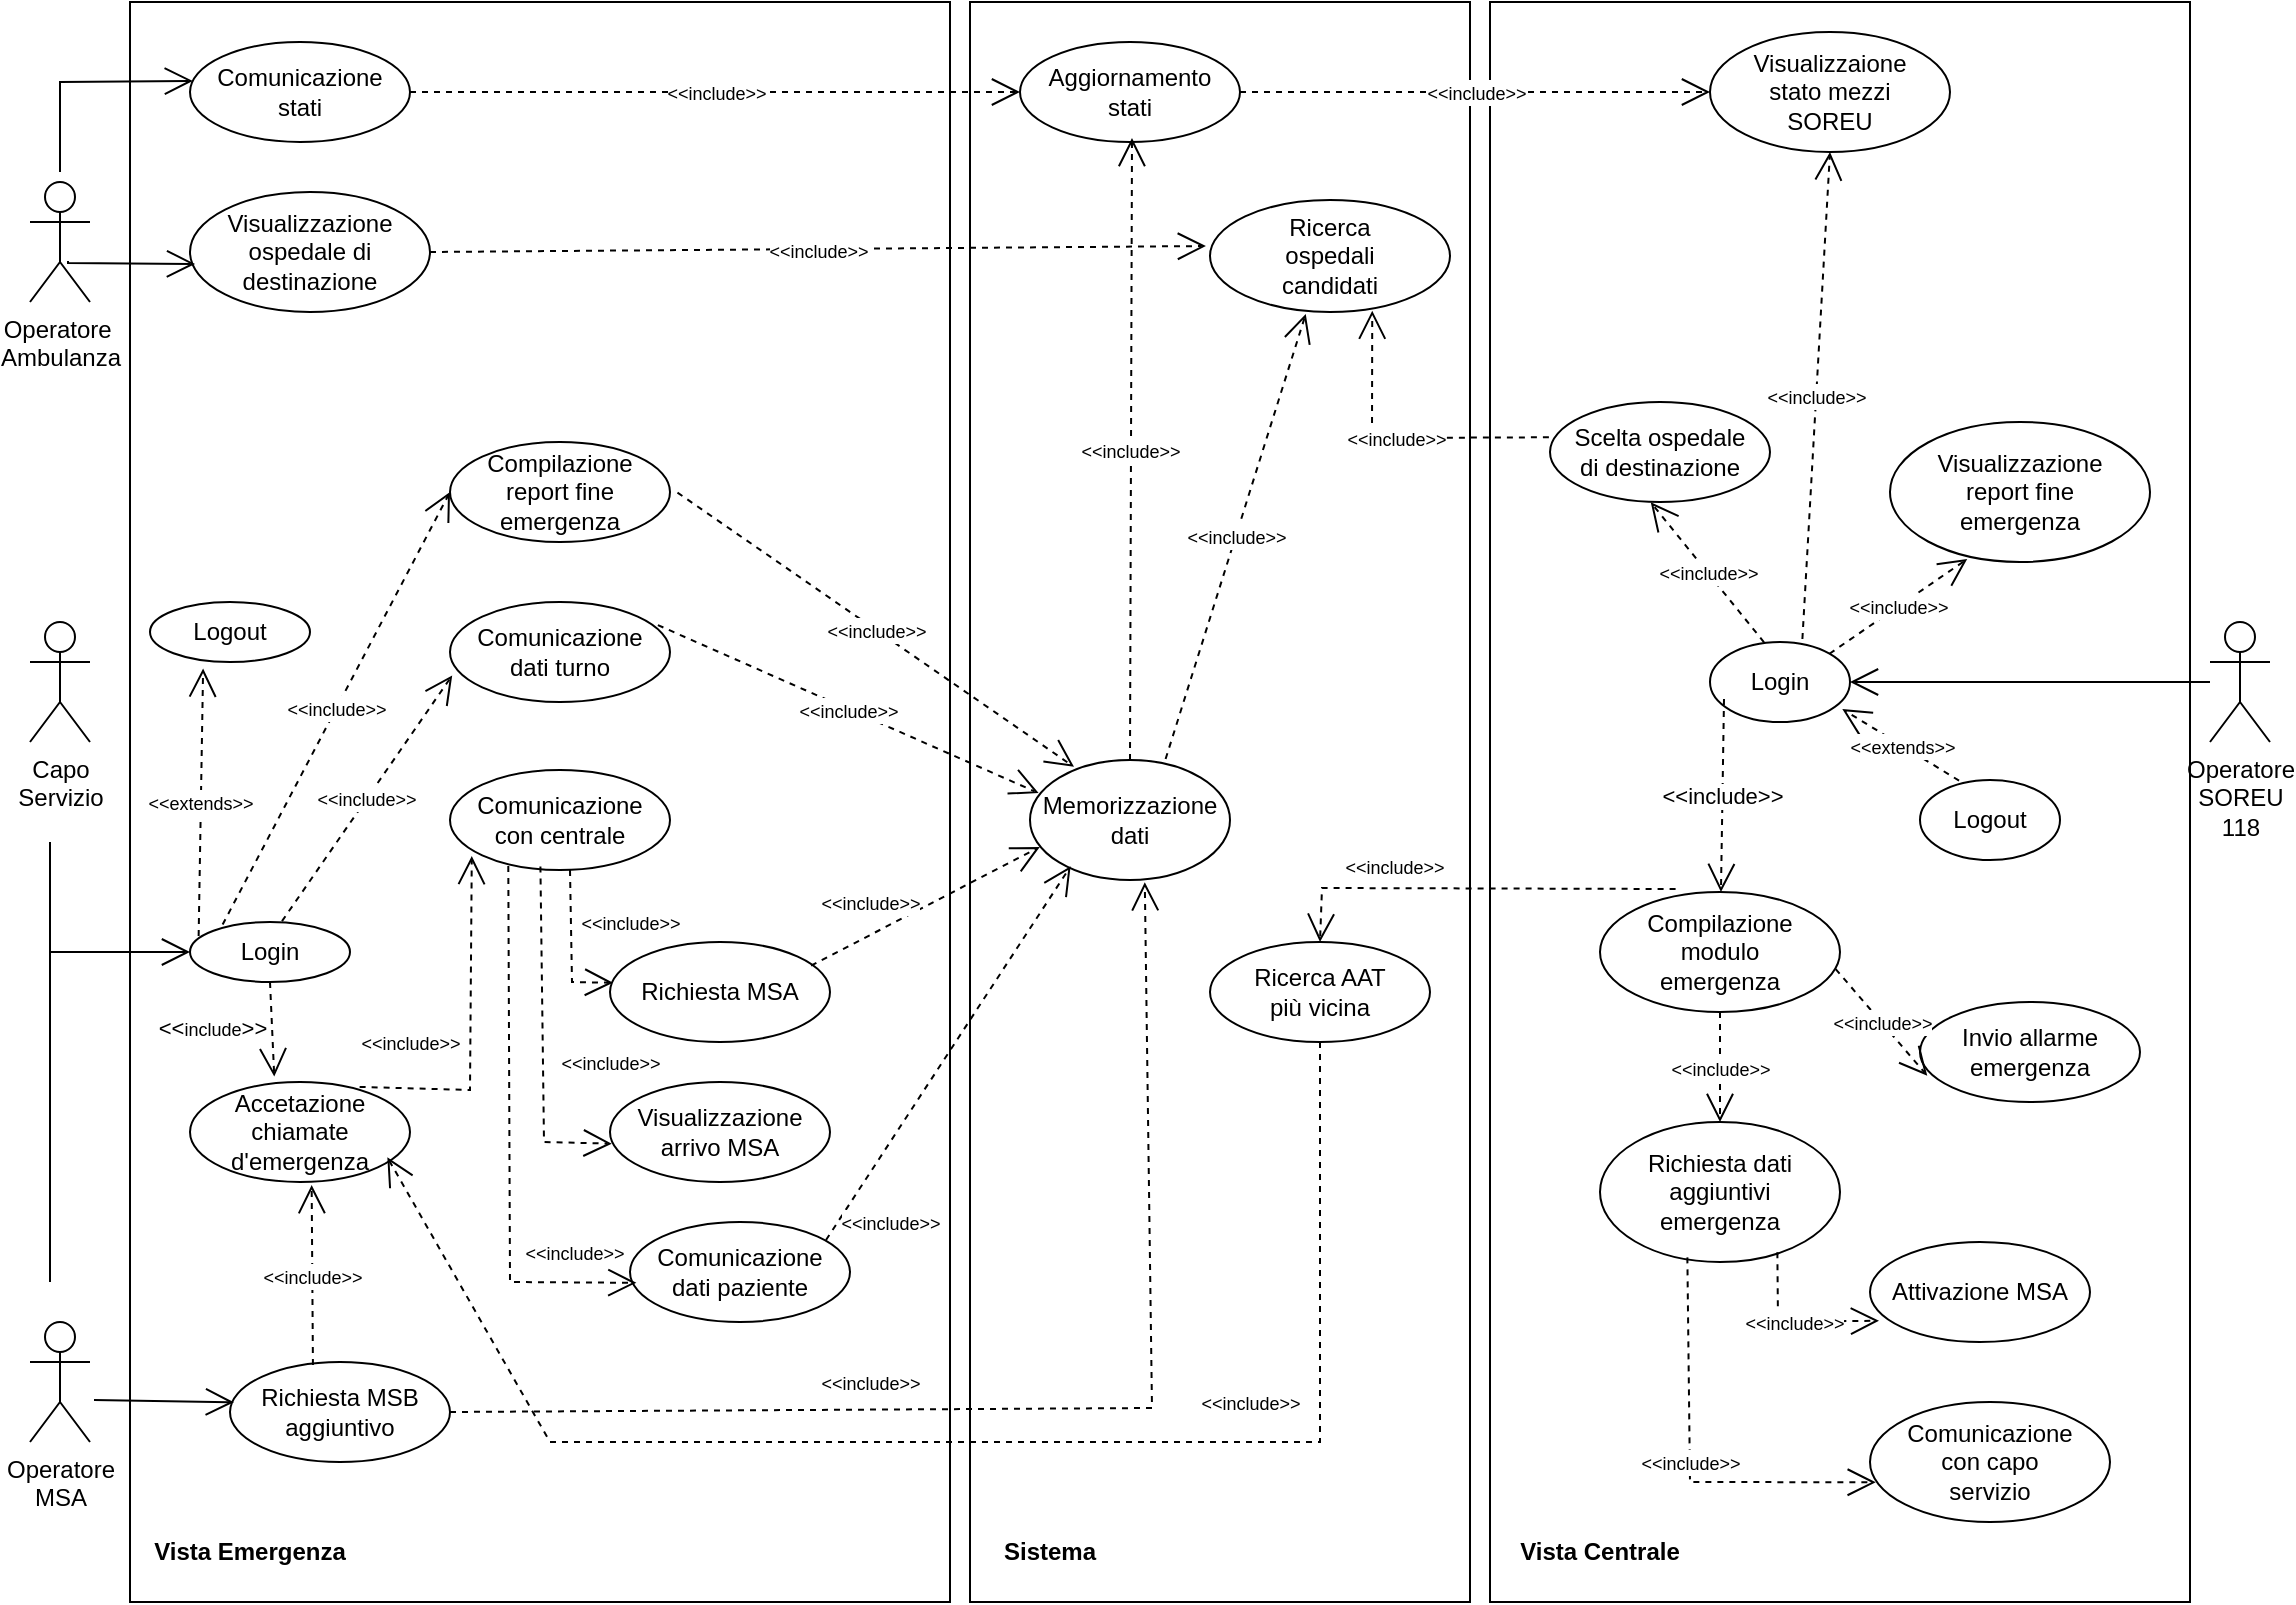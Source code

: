 <mxfile version="24.0.2" type="device">
  <diagram name="Pagina-1" id="Ov62YIfv1MleKtIoFw98">
    <mxGraphModel dx="1221" dy="761" grid="1" gridSize="10" guides="1" tooltips="1" connect="1" arrows="1" fold="1" page="1" pageScale="1" pageWidth="1169" pageHeight="827" math="0" shadow="0">
      <root>
        <mxCell id="0" />
        <mxCell id="1" parent="0" />
        <mxCell id="eK21wRFp7lSqYpsJswhM-6" value="&lt;div&gt;Capo&lt;/div&gt;&lt;div&gt;Servizio&lt;/div&gt;&lt;div&gt;&lt;br&gt;&lt;/div&gt;" style="shape=umlActor;verticalLabelPosition=bottom;verticalAlign=top;html=1;" vertex="1" parent="1">
          <mxGeometry x="20" y="320" width="30" height="60" as="geometry" />
        </mxCell>
        <mxCell id="eK21wRFp7lSqYpsJswhM-7" value="&lt;div&gt;Operatore&amp;nbsp;&lt;/div&gt;&lt;div&gt;Ambulanza&lt;/div&gt;&lt;div&gt;&lt;br&gt;&lt;/div&gt;" style="shape=umlActor;verticalLabelPosition=bottom;verticalAlign=top;html=1;" vertex="1" parent="1">
          <mxGeometry x="20" y="100" width="30" height="60" as="geometry" />
        </mxCell>
        <mxCell id="eK21wRFp7lSqYpsJswhM-8" value="&lt;div&gt;Operatore &lt;br&gt;&lt;/div&gt;&lt;div&gt;SOREU&lt;/div&gt;&lt;div&gt;118&lt;/div&gt;&lt;div&gt;&lt;br&gt;&lt;/div&gt;" style="shape=umlActor;verticalLabelPosition=bottom;verticalAlign=top;html=1;" vertex="1" parent="1">
          <mxGeometry x="1110" y="320" width="30" height="60" as="geometry" />
        </mxCell>
        <mxCell id="eK21wRFp7lSqYpsJswhM-9" value="&lt;div&gt;Operatore &lt;br&gt;&lt;/div&gt;&lt;div&gt;MSA&lt;/div&gt;" style="shape=umlActor;verticalLabelPosition=bottom;verticalAlign=top;html=1;" vertex="1" parent="1">
          <mxGeometry x="20" y="670" width="30" height="60" as="geometry" />
        </mxCell>
        <mxCell id="eK21wRFp7lSqYpsJswhM-14" value="" style="rounded=0;whiteSpace=wrap;html=1;fillColor=none;" vertex="1" parent="1">
          <mxGeometry x="70" y="10" width="410" height="800" as="geometry" />
        </mxCell>
        <mxCell id="eK21wRFp7lSqYpsJswhM-15" value="" style="rounded=0;whiteSpace=wrap;html=1;fillColor=none;" vertex="1" parent="1">
          <mxGeometry x="490" y="10" width="250" height="800" as="geometry" />
        </mxCell>
        <mxCell id="eK21wRFp7lSqYpsJswhM-16" value="" style="rounded=0;whiteSpace=wrap;html=1;fillColor=none;" vertex="1" parent="1">
          <mxGeometry x="750" y="10" width="350" height="800" as="geometry" />
        </mxCell>
        <mxCell id="eK21wRFp7lSqYpsJswhM-17" value="&lt;div&gt;Aggiornamento&lt;/div&gt;&lt;div&gt;stati&lt;br&gt;&lt;/div&gt;" style="ellipse;whiteSpace=wrap;html=1;" vertex="1" parent="1">
          <mxGeometry x="515" y="30" width="110" height="50" as="geometry" />
        </mxCell>
        <mxCell id="eK21wRFp7lSqYpsJswhM-18" value="&lt;div&gt;Memorizzazione&lt;/div&gt;&lt;div&gt;dati&lt;/div&gt;" style="ellipse;whiteSpace=wrap;html=1;" vertex="1" parent="1">
          <mxGeometry x="520" y="389" width="100" height="60" as="geometry" />
        </mxCell>
        <mxCell id="eK21wRFp7lSqYpsJswhM-19" value="&lt;div&gt;Ricerca AAT&lt;/div&gt;&lt;div&gt;più vicina&lt;br&gt;&lt;/div&gt;" style="ellipse;whiteSpace=wrap;html=1;" vertex="1" parent="1">
          <mxGeometry x="610" y="480" width="110" height="50" as="geometry" />
        </mxCell>
        <mxCell id="eK21wRFp7lSqYpsJswhM-20" value="&lt;div&gt;Ricerca&lt;/div&gt;&lt;div&gt;ospedali&lt;/div&gt;&lt;div&gt;candidati&lt;/div&gt;" style="ellipse;whiteSpace=wrap;html=1;" vertex="1" parent="1">
          <mxGeometry x="610" y="109" width="120" height="56" as="geometry" />
        </mxCell>
        <mxCell id="eK21wRFp7lSqYpsJswhM-21" value="&lt;div&gt;Scelta ospedale&lt;/div&gt;&lt;div&gt;di destinazione&lt;br&gt;&lt;/div&gt;" style="ellipse;whiteSpace=wrap;html=1;" vertex="1" parent="1">
          <mxGeometry x="780" y="210" width="110" height="50" as="geometry" />
        </mxCell>
        <mxCell id="eK21wRFp7lSqYpsJswhM-22" value="&lt;div&gt;Richiesta dati&lt;/div&gt;&lt;div&gt;aggiuntivi&lt;/div&gt;&lt;div&gt;emergenza&lt;/div&gt;" style="ellipse;whiteSpace=wrap;html=1;" vertex="1" parent="1">
          <mxGeometry x="805" y="570" width="120" height="70" as="geometry" />
        </mxCell>
        <mxCell id="eK21wRFp7lSqYpsJswhM-23" value="&lt;div&gt;Visualizzaione&lt;/div&gt;&lt;div&gt;stato mezzi&lt;/div&gt;&lt;div&gt;SOREU&lt;br&gt;&lt;/div&gt;" style="ellipse;whiteSpace=wrap;html=1;" vertex="1" parent="1">
          <mxGeometry x="860" y="25" width="120" height="60" as="geometry" />
        </mxCell>
        <mxCell id="eK21wRFp7lSqYpsJswhM-24" value="&lt;div&gt;Comunicazione&lt;/div&gt;&lt;div&gt;con capo&lt;/div&gt;&lt;div&gt;servizio&lt;br&gt;&lt;/div&gt;" style="ellipse;whiteSpace=wrap;html=1;" vertex="1" parent="1">
          <mxGeometry x="940" y="710" width="120" height="60" as="geometry" />
        </mxCell>
        <mxCell id="eK21wRFp7lSqYpsJswhM-25" value="&lt;div&gt;Invio allarme&lt;/div&gt;&lt;div&gt;emergenza&lt;br&gt;&lt;/div&gt;" style="ellipse;whiteSpace=wrap;html=1;" vertex="1" parent="1">
          <mxGeometry x="965" y="510" width="110" height="50" as="geometry" />
        </mxCell>
        <mxCell id="eK21wRFp7lSqYpsJswhM-26" value="&lt;div&gt;Compilazione&lt;/div&gt;&lt;div&gt;modulo &lt;br&gt;&lt;/div&gt;&lt;div&gt;emergenza&lt;br&gt;&lt;/div&gt;" style="ellipse;whiteSpace=wrap;html=1;" vertex="1" parent="1">
          <mxGeometry x="805" y="455" width="120" height="60" as="geometry" />
        </mxCell>
        <mxCell id="eK21wRFp7lSqYpsJswhM-27" value="Logout" style="ellipse;whiteSpace=wrap;html=1;" vertex="1" parent="1">
          <mxGeometry x="965" y="399" width="70" height="40" as="geometry" />
        </mxCell>
        <mxCell id="eK21wRFp7lSqYpsJswhM-28" value="&lt;div&gt;Login&lt;/div&gt;" style="ellipse;whiteSpace=wrap;html=1;" vertex="1" parent="1">
          <mxGeometry x="860" y="330" width="70" height="40" as="geometry" />
        </mxCell>
        <mxCell id="eK21wRFp7lSqYpsJswhM-29" value="&lt;div&gt;Visualizzazione&lt;/div&gt;&lt;div&gt;report fine &lt;br&gt;&lt;/div&gt;&lt;div&gt;emergenza&lt;/div&gt;" style="ellipse;whiteSpace=wrap;html=1;" vertex="1" parent="1">
          <mxGeometry x="950" y="220" width="130" height="70" as="geometry" />
        </mxCell>
        <mxCell id="eK21wRFp7lSqYpsJswhM-30" value="Attivazione MSA" style="ellipse;whiteSpace=wrap;html=1;" vertex="1" parent="1">
          <mxGeometry x="940" y="630" width="110" height="50" as="geometry" />
        </mxCell>
        <mxCell id="eK21wRFp7lSqYpsJswhM-31" value="&lt;div&gt;Comunicazione&lt;/div&gt;&lt;div&gt;stati&lt;/div&gt;" style="ellipse;whiteSpace=wrap;html=1;" vertex="1" parent="1">
          <mxGeometry x="100" y="30" width="110" height="50" as="geometry" />
        </mxCell>
        <mxCell id="eK21wRFp7lSqYpsJswhM-32" value="&lt;div&gt;Visualizzazione&lt;/div&gt;&lt;div&gt;ospedale di&lt;/div&gt;&lt;div&gt;destinazione&lt;br&gt;&lt;/div&gt;" style="ellipse;whiteSpace=wrap;html=1;" vertex="1" parent="1">
          <mxGeometry x="100" y="105" width="120" height="60" as="geometry" />
        </mxCell>
        <mxCell id="eK21wRFp7lSqYpsJswhM-36" value="Richiesta MSA" style="ellipse;whiteSpace=wrap;html=1;" vertex="1" parent="1">
          <mxGeometry x="310" y="480" width="110" height="50" as="geometry" />
        </mxCell>
        <mxCell id="eK21wRFp7lSqYpsJswhM-37" value="&lt;div&gt;Comunicazione&lt;/div&gt;&lt;div&gt;dati paziente&lt;br&gt;&lt;/div&gt;" style="ellipse;whiteSpace=wrap;html=1;" vertex="1" parent="1">
          <mxGeometry x="320" y="620" width="110" height="50" as="geometry" />
        </mxCell>
        <mxCell id="eK21wRFp7lSqYpsJswhM-38" value="&lt;div&gt;Comunicazione&lt;/div&gt;&lt;div&gt;con centrale&lt;br&gt;&lt;/div&gt;" style="ellipse;whiteSpace=wrap;html=1;" vertex="1" parent="1">
          <mxGeometry x="230" y="394" width="110" height="50" as="geometry" />
        </mxCell>
        <mxCell id="eK21wRFp7lSqYpsJswhM-39" value="&lt;div&gt;Accetazione chiamate&lt;/div&gt;&lt;div&gt;d&#39;emergenza&lt;br&gt;&lt;/div&gt;" style="ellipse;whiteSpace=wrap;html=1;" vertex="1" parent="1">
          <mxGeometry x="100" y="550" width="110" height="50" as="geometry" />
        </mxCell>
        <mxCell id="eK21wRFp7lSqYpsJswhM-40" value="&lt;div&gt;Comunicazione&lt;/div&gt;&lt;div&gt;dati turno&lt;br&gt;&lt;/div&gt;" style="ellipse;whiteSpace=wrap;html=1;" vertex="1" parent="1">
          <mxGeometry x="230" y="310" width="110" height="50" as="geometry" />
        </mxCell>
        <mxCell id="eK21wRFp7lSqYpsJswhM-41" value="Logout" style="ellipse;whiteSpace=wrap;html=1;" vertex="1" parent="1">
          <mxGeometry x="80" y="310" width="80" height="30" as="geometry" />
        </mxCell>
        <mxCell id="eK21wRFp7lSqYpsJswhM-42" value="&lt;div&gt;Login&lt;br&gt;&lt;/div&gt;" style="ellipse;whiteSpace=wrap;html=1;" vertex="1" parent="1">
          <mxGeometry x="100" y="470" width="80" height="30" as="geometry" />
        </mxCell>
        <mxCell id="eK21wRFp7lSqYpsJswhM-43" value="&lt;div&gt;Compilazione&lt;/div&gt;&lt;div&gt;report fine &lt;br&gt;&lt;/div&gt;&lt;div&gt;emergenza&lt;br&gt;&lt;/div&gt;" style="ellipse;whiteSpace=wrap;html=1;" vertex="1" parent="1">
          <mxGeometry x="230" y="230" width="110" height="50" as="geometry" />
        </mxCell>
        <mxCell id="eK21wRFp7lSqYpsJswhM-44" value="&lt;div&gt;Visualizzazione &lt;br&gt;&lt;/div&gt;&lt;div&gt;arrivo MSA&lt;br&gt;&lt;/div&gt;" style="ellipse;whiteSpace=wrap;html=1;" vertex="1" parent="1">
          <mxGeometry x="310" y="550" width="110" height="50" as="geometry" />
        </mxCell>
        <mxCell id="eK21wRFp7lSqYpsJswhM-45" value="&lt;div&gt;Richiesta MSB&lt;/div&gt;&lt;div&gt;aggiuntivo&lt;/div&gt;" style="ellipse;whiteSpace=wrap;html=1;" vertex="1" parent="1">
          <mxGeometry x="120" y="690" width="110" height="50" as="geometry" />
        </mxCell>
        <mxCell id="eK21wRFp7lSqYpsJswhM-47" value="" style="endArrow=open;endFill=1;endSize=12;html=1;rounded=0;entryX=0;entryY=0.5;entryDx=0;entryDy=0;" edge="1" parent="1" target="eK21wRFp7lSqYpsJswhM-42">
          <mxGeometry width="160" relative="1" as="geometry">
            <mxPoint x="30" y="430" as="sourcePoint" />
            <mxPoint x="350" y="420" as="targetPoint" />
            <Array as="points">
              <mxPoint x="30" y="485" />
            </Array>
          </mxGeometry>
        </mxCell>
        <mxCell id="eK21wRFp7lSqYpsJswhM-50" value="" style="endArrow=none;html=1;rounded=0;" edge="1" parent="1">
          <mxGeometry width="50" height="50" relative="1" as="geometry">
            <mxPoint x="30" y="650" as="sourcePoint" />
            <mxPoint x="30" y="480" as="targetPoint" />
          </mxGeometry>
        </mxCell>
        <mxCell id="eK21wRFp7lSqYpsJswhM-51" value="" style="endArrow=open;endFill=1;endSize=12;html=1;rounded=0;entryX=0.013;entryY=0.389;entryDx=0;entryDy=0;entryPerimeter=0;" edge="1" parent="1" target="eK21wRFp7lSqYpsJswhM-31">
          <mxGeometry width="160" relative="1" as="geometry">
            <mxPoint x="35" y="95" as="sourcePoint" />
            <mxPoint x="90" y="50" as="targetPoint" />
            <Array as="points">
              <mxPoint x="35" y="50" />
            </Array>
          </mxGeometry>
        </mxCell>
        <mxCell id="eK21wRFp7lSqYpsJswhM-52" value="" style="endArrow=open;endFill=1;endSize=12;html=1;rounded=0;entryX=0.021;entryY=0.6;entryDx=0;entryDy=0;entryPerimeter=0;" edge="1" parent="1" target="eK21wRFp7lSqYpsJswhM-32">
          <mxGeometry width="160" relative="1" as="geometry">
            <mxPoint x="39" y="139.5" as="sourcePoint" />
            <mxPoint x="100" y="140" as="targetPoint" />
            <Array as="points">
              <mxPoint x="39" y="140.5" />
            </Array>
          </mxGeometry>
        </mxCell>
        <mxCell id="eK21wRFp7lSqYpsJswhM-60" value="&lt;font style=&quot;font-size: 9px;&quot;&gt;&amp;lt;&amp;lt;include&amp;gt;&amp;gt;&lt;/font&gt;" style="endArrow=open;endSize=12;dashed=1;html=1;rounded=0;exitX=0.174;exitY=0.861;exitDx=0;exitDy=0;exitPerimeter=0;entryX=0.014;entryY=0.408;entryDx=0;entryDy=0;entryPerimeter=0;" edge="1" parent="1" target="eK21wRFp7lSqYpsJswhM-36">
          <mxGeometry x="-0.31" y="30" width="160" relative="1" as="geometry">
            <mxPoint x="290" y="444.0" as="sourcePoint" />
            <mxPoint x="350.97" y="587.8" as="targetPoint" />
            <Array as="points">
              <mxPoint x="291" y="500" />
            </Array>
            <mxPoint as="offset" />
          </mxGeometry>
        </mxCell>
        <mxCell id="eK21wRFp7lSqYpsJswhM-61" value="&lt;font style=&quot;font-size: 9px;&quot;&gt;&amp;lt;&amp;lt;include&amp;gt;&amp;gt;&lt;/font&gt;" style="endArrow=open;endSize=12;dashed=1;html=1;rounded=0;exitX=0.411;exitY=0.966;exitDx=0;exitDy=0;exitPerimeter=0;entryX=0.008;entryY=0.617;entryDx=0;entryDy=0;entryPerimeter=0;" edge="1" parent="1" source="eK21wRFp7lSqYpsJswhM-38" target="eK21wRFp7lSqYpsJswhM-44">
          <mxGeometry x="0.142" y="34" width="160" relative="1" as="geometry">
            <mxPoint x="274" y="477.0" as="sourcePoint" />
            <mxPoint x="296" y="533" as="targetPoint" />
            <Array as="points">
              <mxPoint x="277" y="580" />
            </Array>
            <mxPoint as="offset" />
          </mxGeometry>
        </mxCell>
        <mxCell id="eK21wRFp7lSqYpsJswhM-62" value="&lt;font style=&quot;font-size: 9px;&quot;&gt;&amp;lt;&amp;lt;include&amp;gt;&amp;gt;&lt;/font&gt;" style="endArrow=open;endSize=12;dashed=1;html=1;rounded=0;exitX=0.265;exitY=0.96;exitDx=0;exitDy=0;exitPerimeter=0;entryX=0.029;entryY=0.608;entryDx=0;entryDy=0;entryPerimeter=0;" edge="1" parent="1" source="eK21wRFp7lSqYpsJswhM-38" target="eK21wRFp7lSqYpsJswhM-37">
          <mxGeometry x="0.769" y="15" width="160" relative="1" as="geometry">
            <mxPoint x="257" y="461" as="sourcePoint" />
            <mxPoint x="293" y="600" as="targetPoint" />
            <Array as="points">
              <mxPoint x="260" y="650" />
            </Array>
            <mxPoint as="offset" />
          </mxGeometry>
        </mxCell>
        <mxCell id="eK21wRFp7lSqYpsJswhM-63" value="&amp;lt;&amp;lt;&lt;font style=&quot;font-size: 9px;&quot;&gt;include&lt;/font&gt;&amp;gt;&amp;gt;" style="endArrow=open;endSize=12;dashed=1;html=1;rounded=0;exitX=0.5;exitY=1;exitDx=0;exitDy=0;entryX=0.383;entryY=-0.054;entryDx=0;entryDy=0;entryPerimeter=0;" edge="1" parent="1" source="eK21wRFp7lSqYpsJswhM-42" target="eK21wRFp7lSqYpsJswhM-39">
          <mxGeometry x="-0.062" y="-30" width="160" relative="1" as="geometry">
            <mxPoint x="75" y="640" as="sourcePoint" />
            <mxPoint x="235" y="640" as="targetPoint" />
            <mxPoint as="offset" />
          </mxGeometry>
        </mxCell>
        <mxCell id="eK21wRFp7lSqYpsJswhM-64" value="&lt;font style=&quot;font-size: 9px;&quot;&gt;&amp;lt;&amp;lt;include&amp;gt;&amp;gt;&lt;/font&gt;" style="endArrow=open;endSize=12;dashed=1;html=1;rounded=0;exitX=0.575;exitY=-0.014;exitDx=0;exitDy=0;exitPerimeter=0;entryX=0.01;entryY=0.734;entryDx=0;entryDy=0;entryPerimeter=0;" edge="1" parent="1" source="eK21wRFp7lSqYpsJswhM-42" target="eK21wRFp7lSqYpsJswhM-40">
          <mxGeometry width="160" relative="1" as="geometry">
            <mxPoint x="200" y="510" as="sourcePoint" />
            <mxPoint x="360" y="510" as="targetPoint" />
          </mxGeometry>
        </mxCell>
        <mxCell id="eK21wRFp7lSqYpsJswhM-65" value="&lt;font style=&quot;font-size: 9px;&quot;&gt;&amp;lt;&amp;lt;include&amp;gt;&amp;gt;&lt;/font&gt;" style="endArrow=open;endSize=12;dashed=1;html=1;rounded=0;exitX=0.771;exitY=0.049;exitDx=0;exitDy=0;exitPerimeter=0;entryX=0.099;entryY=0.86;entryDx=0;entryDy=0;entryPerimeter=0;" edge="1" parent="1" source="eK21wRFp7lSqYpsJswhM-39" target="eK21wRFp7lSqYpsJswhM-38">
          <mxGeometry x="-0.715" y="23" width="160" relative="1" as="geometry">
            <mxPoint x="170" y="644.71" as="sourcePoint" />
            <mxPoint x="330" y="644.71" as="targetPoint" />
            <Array as="points">
              <mxPoint x="240" y="554" />
            </Array>
            <mxPoint as="offset" />
          </mxGeometry>
        </mxCell>
        <mxCell id="eK21wRFp7lSqYpsJswhM-66" value="&lt;font style=&quot;font-size: 9px;&quot;&gt;&amp;lt;&amp;lt;include&amp;gt;&amp;gt;&lt;/font&gt;" style="endArrow=open;endSize=12;dashed=1;html=1;rounded=0;exitX=0.377;exitY=0.031;exitDx=0;exitDy=0;exitPerimeter=0;entryX=0.553;entryY=1.031;entryDx=0;entryDy=0;entryPerimeter=0;" edge="1" parent="1" source="eK21wRFp7lSqYpsJswhM-45" target="eK21wRFp7lSqYpsJswhM-39">
          <mxGeometry width="160" relative="1" as="geometry">
            <mxPoint x="227.81" y="713.0" as="sourcePoint" />
            <mxPoint x="220.0" y="627.0" as="targetPoint" />
          </mxGeometry>
        </mxCell>
        <mxCell id="eK21wRFp7lSqYpsJswhM-67" value="" style="endArrow=open;endFill=1;endSize=12;html=1;rounded=0;entryX=0.018;entryY=0.403;entryDx=0;entryDy=0;entryPerimeter=0;" edge="1" parent="1" target="eK21wRFp7lSqYpsJswhM-45">
          <mxGeometry width="160" relative="1" as="geometry">
            <mxPoint x="52" y="709" as="sourcePoint" />
            <mxPoint x="120" y="755" as="targetPoint" />
            <Array as="points" />
          </mxGeometry>
        </mxCell>
        <mxCell id="eK21wRFp7lSqYpsJswhM-68" value="&lt;font style=&quot;font-size: 9px;&quot;&gt;&amp;lt;&amp;lt;include&amp;gt;&amp;gt;&lt;/font&gt;" style="endArrow=open;endSize=12;dashed=1;html=1;rounded=0;exitX=0.204;exitY=0.043;exitDx=0;exitDy=0;exitPerimeter=0;entryX=0;entryY=0.5;entryDx=0;entryDy=0;" edge="1" parent="1" source="eK21wRFp7lSqYpsJswhM-42" target="eK21wRFp7lSqYpsJswhM-43">
          <mxGeometry width="160" relative="1" as="geometry">
            <mxPoint x="200" y="400" as="sourcePoint" />
            <mxPoint x="360" y="400" as="targetPoint" />
          </mxGeometry>
        </mxCell>
        <mxCell id="eK21wRFp7lSqYpsJswhM-70" value="&lt;font style=&quot;font-size: 9px;&quot;&gt;&amp;lt;&amp;lt;extends&amp;gt;&amp;gt;&lt;/font&gt;" style="endArrow=open;endSize=12;dashed=1;html=1;rounded=0;exitX=0.054;exitY=0.233;exitDx=0;exitDy=0;exitPerimeter=0;entryX=0.332;entryY=1.11;entryDx=0;entryDy=0;entryPerimeter=0;" edge="1" parent="1" source="eK21wRFp7lSqYpsJswhM-42" target="eK21wRFp7lSqYpsJswhM-41">
          <mxGeometry width="160" relative="1" as="geometry">
            <mxPoint x="110" y="210" as="sourcePoint" />
            <mxPoint x="270" y="210" as="targetPoint" />
          </mxGeometry>
        </mxCell>
        <mxCell id="eK21wRFp7lSqYpsJswhM-71" value="&lt;font style=&quot;font-size: 9px;&quot;&gt;&amp;lt;&amp;lt;include&amp;gt;&amp;gt;&lt;/font&gt;" style="endArrow=open;endSize=12;dashed=1;html=1;rounded=0;exitX=1;exitY=0.5;exitDx=0;exitDy=0;entryX=0;entryY=0.5;entryDx=0;entryDy=0;" edge="1" parent="1" source="eK21wRFp7lSqYpsJswhM-31" target="eK21wRFp7lSqYpsJswhM-17">
          <mxGeometry width="160" relative="1" as="geometry">
            <mxPoint x="240" y="54.71" as="sourcePoint" />
            <mxPoint x="400" y="54.71" as="targetPoint" />
          </mxGeometry>
        </mxCell>
        <mxCell id="eK21wRFp7lSqYpsJswhM-72" value="&lt;font style=&quot;font-size: 9px;&quot;&gt;&amp;lt;&amp;lt;include&amp;gt;&amp;gt;&lt;/font&gt;" style="endArrow=open;endSize=12;dashed=1;html=1;rounded=0;exitX=1;exitY=0.5;exitDx=0;exitDy=0;entryX=-0.017;entryY=0.411;entryDx=0;entryDy=0;entryPerimeter=0;" edge="1" parent="1" source="eK21wRFp7lSqYpsJswhM-32" target="eK21wRFp7lSqYpsJswhM-20">
          <mxGeometry width="160" relative="1" as="geometry">
            <mxPoint x="230" y="134.71" as="sourcePoint" />
            <mxPoint x="535" y="134.71" as="targetPoint" />
          </mxGeometry>
        </mxCell>
        <mxCell id="eK21wRFp7lSqYpsJswhM-73" value="&lt;font style=&quot;font-size: 9px;&quot;&gt;&amp;lt;&amp;lt;include&amp;gt;&amp;gt;&lt;/font&gt;" style="endArrow=open;endSize=12;dashed=1;html=1;rounded=0;exitX=1.034;exitY=0.506;exitDx=0;exitDy=0;entryX=0.22;entryY=0.057;entryDx=0;entryDy=0;entryPerimeter=0;exitPerimeter=0;" edge="1" parent="1" source="eK21wRFp7lSqYpsJswhM-43" target="eK21wRFp7lSqYpsJswhM-18">
          <mxGeometry width="160" relative="1" as="geometry">
            <mxPoint x="342" y="250" as="sourcePoint" />
            <mxPoint x="640" y="252" as="targetPoint" />
          </mxGeometry>
        </mxCell>
        <mxCell id="eK21wRFp7lSqYpsJswhM-74" value="&lt;font style=&quot;font-size: 9px;&quot;&gt;&amp;lt;&amp;lt;include&amp;gt;&amp;gt;&lt;/font&gt;" style="endArrow=open;endSize=12;dashed=1;html=1;rounded=0;exitX=0.945;exitY=0.231;exitDx=0;exitDy=0;entryX=0.043;entryY=0.276;entryDx=0;entryDy=0;entryPerimeter=0;exitPerimeter=0;" edge="1" parent="1" source="eK21wRFp7lSqYpsJswhM-40" target="eK21wRFp7lSqYpsJswhM-18">
          <mxGeometry width="160" relative="1" as="geometry">
            <mxPoint x="360" y="340" as="sourcePoint" />
            <mxPoint x="558" y="477" as="targetPoint" />
          </mxGeometry>
        </mxCell>
        <mxCell id="eK21wRFp7lSqYpsJswhM-75" value="&lt;font style=&quot;font-size: 9px;&quot;&gt;&amp;lt;&amp;lt;include&amp;gt;&amp;gt;&lt;/font&gt;" style="endArrow=open;endSize=12;dashed=1;html=1;rounded=0;exitX=0.914;exitY=0.237;exitDx=0;exitDy=0;entryX=0.049;entryY=0.724;entryDx=0;entryDy=0;entryPerimeter=0;exitPerimeter=0;" edge="1" parent="1" source="eK21wRFp7lSqYpsJswhM-36" target="eK21wRFp7lSqYpsJswhM-18">
          <mxGeometry x="-0.366" y="15" width="160" relative="1" as="geometry">
            <mxPoint x="450" y="516" as="sourcePoint" />
            <mxPoint x="640" y="600" as="targetPoint" />
            <mxPoint as="offset" />
          </mxGeometry>
        </mxCell>
        <mxCell id="eK21wRFp7lSqYpsJswhM-76" value="&lt;font style=&quot;font-size: 9px;&quot;&gt;&amp;lt;&amp;lt;include&amp;gt;&amp;gt;&lt;/font&gt;" style="endArrow=open;endSize=12;dashed=1;html=1;rounded=0;exitX=0.891;exitY=0.18;exitDx=0;exitDy=0;entryX=0.203;entryY=0.886;entryDx=0;entryDy=0;entryPerimeter=0;exitPerimeter=0;" edge="1" parent="1" source="eK21wRFp7lSqYpsJswhM-37" target="eK21wRFp7lSqYpsJswhM-18">
          <mxGeometry x="-0.776" y="-22" width="160" relative="1" as="geometry">
            <mxPoint x="450" y="540" as="sourcePoint" />
            <mxPoint x="564" y="480" as="targetPoint" />
            <mxPoint as="offset" />
          </mxGeometry>
        </mxCell>
        <mxCell id="eK21wRFp7lSqYpsJswhM-78" value="&lt;font style=&quot;font-size: 9px;&quot;&gt;&amp;lt;&amp;lt;include&amp;gt;&amp;gt;&lt;/font&gt;" style="endArrow=open;endSize=12;dashed=1;html=1;rounded=0;exitX=1;exitY=0.5;exitDx=0;exitDy=0;entryX=0.574;entryY=1.019;entryDx=0;entryDy=0;entryPerimeter=0;" edge="1" parent="1" source="eK21wRFp7lSqYpsJswhM-45" target="eK21wRFp7lSqYpsJswhM-18">
          <mxGeometry x="-0.316" y="14" width="160" relative="1" as="geometry">
            <mxPoint x="285" y="714.71" as="sourcePoint" />
            <mxPoint x="445" y="714.71" as="targetPoint" />
            <Array as="points">
              <mxPoint x="581" y="713" />
            </Array>
            <mxPoint as="offset" />
          </mxGeometry>
        </mxCell>
        <mxCell id="eK21wRFp7lSqYpsJswhM-79" value="&lt;font style=&quot;font-size: 9px;&quot;&gt;&amp;lt;&amp;lt;include&amp;gt;&amp;gt;&lt;/font&gt;" style="endArrow=open;endSize=12;dashed=1;html=1;rounded=0;exitX=0.5;exitY=0;exitDx=0;exitDy=0;" edge="1" parent="1" source="eK21wRFp7lSqYpsJswhM-18">
          <mxGeometry width="160" relative="1" as="geometry">
            <mxPoint x="230" y="145" as="sourcePoint" />
            <mxPoint x="571" y="78" as="targetPoint" />
          </mxGeometry>
        </mxCell>
        <mxCell id="eK21wRFp7lSqYpsJswhM-80" value="&lt;font style=&quot;font-size: 9px;&quot;&gt;&amp;lt;&amp;lt;include&amp;gt;&amp;gt;&lt;/font&gt;" style="endArrow=open;endSize=12;dashed=1;html=1;rounded=0;exitX=0.678;exitY=-0.008;exitDx=0;exitDy=0;entryX=0.399;entryY=1.018;entryDx=0;entryDy=0;entryPerimeter=0;exitPerimeter=0;" edge="1" parent="1" source="eK21wRFp7lSqYpsJswhM-18" target="eK21wRFp7lSqYpsJswhM-20">
          <mxGeometry width="160" relative="1" as="geometry">
            <mxPoint x="580" y="399" as="sourcePoint" />
            <mxPoint x="581" y="88" as="targetPoint" />
          </mxGeometry>
        </mxCell>
        <mxCell id="eK21wRFp7lSqYpsJswhM-81" value="&lt;font style=&quot;font-size: 9px;&quot;&gt;&amp;lt;&amp;lt;include&amp;gt;&amp;gt;&lt;/font&gt;" style="endArrow=open;endSize=12;dashed=1;html=1;rounded=0;exitX=1;exitY=0.5;exitDx=0;exitDy=0;entryX=0;entryY=0.5;entryDx=0;entryDy=0;" edge="1" parent="1" source="eK21wRFp7lSqYpsJswhM-17" target="eK21wRFp7lSqYpsJswhM-23">
          <mxGeometry width="160" relative="1" as="geometry">
            <mxPoint x="640" y="54.58" as="sourcePoint" />
            <mxPoint x="800" y="54.58" as="targetPoint" />
          </mxGeometry>
        </mxCell>
        <mxCell id="eK21wRFp7lSqYpsJswhM-83" value="&lt;font style=&quot;font-size: 9px;&quot;&gt;&amp;lt;&amp;lt;extends&amp;gt;&amp;gt;&lt;/font&gt;" style="endArrow=open;endSize=12;dashed=1;html=1;rounded=0;exitX=0.279;exitY=0.008;exitDx=0;exitDy=0;exitPerimeter=0;entryX=0.945;entryY=0.838;entryDx=0;entryDy=0;entryPerimeter=0;" edge="1" parent="1" source="eK21wRFp7lSqYpsJswhM-27" target="eK21wRFp7lSqYpsJswhM-28">
          <mxGeometry width="160" relative="1" as="geometry">
            <mxPoint x="820" y="439" as="sourcePoint" />
            <mxPoint x="823" y="305" as="targetPoint" />
          </mxGeometry>
        </mxCell>
        <mxCell id="eK21wRFp7lSqYpsJswhM-84" value="&lt;font style=&quot;font-size: 9px;&quot;&gt;&amp;lt;&amp;lt;include&amp;gt;&amp;gt;&lt;/font&gt;" style="endArrow=open;endSize=12;dashed=1;html=1;rounded=0;exitX=0.739;exitY=0.931;exitDx=0;exitDy=0;exitPerimeter=0;entryX=0.041;entryY=0.787;entryDx=0;entryDy=0;entryPerimeter=0;" edge="1" parent="1" source="eK21wRFp7lSqYpsJswhM-22" target="eK21wRFp7lSqYpsJswhM-30">
          <mxGeometry width="160" relative="1" as="geometry">
            <mxPoint x="890" y="580" as="sourcePoint" />
            <mxPoint x="1050" y="580" as="targetPoint" />
            <Array as="points">
              <mxPoint x="894" y="670" />
            </Array>
          </mxGeometry>
        </mxCell>
        <mxCell id="eK21wRFp7lSqYpsJswhM-85" value="&lt;font style=&quot;font-size: 9px;&quot;&gt;&amp;lt;&amp;lt;include&amp;gt;&amp;gt;&lt;/font&gt;" style="endArrow=open;endSize=12;dashed=1;html=1;rounded=0;exitX=0.364;exitY=0.967;exitDx=0;exitDy=0;exitPerimeter=0;entryX=0.024;entryY=0.669;entryDx=0;entryDy=0;entryPerimeter=0;" edge="1" parent="1" source="eK21wRFp7lSqYpsJswhM-22" target="eK21wRFp7lSqYpsJswhM-24">
          <mxGeometry width="160" relative="1" as="geometry">
            <mxPoint x="850" y="680" as="sourcePoint" />
            <mxPoint x="901" y="714" as="targetPoint" />
            <Array as="points">
              <mxPoint x="850" y="750" />
            </Array>
          </mxGeometry>
        </mxCell>
        <mxCell id="eK21wRFp7lSqYpsJswhM-86" value="&lt;font style=&quot;font-size: 9px;&quot;&gt;&amp;lt;&amp;lt;include&amp;gt;&amp;gt;&lt;/font&gt;" style="endArrow=open;endSize=12;dashed=1;html=1;rounded=0;exitX=0.5;exitY=1;exitDx=0;exitDy=0;entryX=0.5;entryY=0;entryDx=0;entryDy=0;" edge="1" parent="1" source="eK21wRFp7lSqYpsJswhM-26" target="eK21wRFp7lSqYpsJswhM-22">
          <mxGeometry width="160" relative="1" as="geometry">
            <mxPoint x="890" y="530" as="sourcePoint" />
            <mxPoint x="1050" y="530" as="targetPoint" />
          </mxGeometry>
        </mxCell>
        <mxCell id="eK21wRFp7lSqYpsJswhM-87" value="&lt;font style=&quot;font-size: 9px;&quot;&gt;&amp;lt;&amp;lt;include&amp;gt;&amp;gt;&lt;/font&gt;" style="endArrow=open;endSize=12;dashed=1;html=1;rounded=0;exitX=0.982;exitY=0.642;exitDx=0;exitDy=0;exitPerimeter=0;entryX=0.033;entryY=0.737;entryDx=0;entryDy=0;entryPerimeter=0;" edge="1" parent="1" source="eK21wRFp7lSqYpsJswhM-26" target="eK21wRFp7lSqYpsJswhM-25">
          <mxGeometry width="160" relative="1" as="geometry">
            <mxPoint x="890" y="530" as="sourcePoint" />
            <mxPoint x="1050" y="530" as="targetPoint" />
          </mxGeometry>
        </mxCell>
        <mxCell id="eK21wRFp7lSqYpsJswhM-88" value="&amp;lt;&amp;lt;include&amp;gt;&amp;gt;" style="endArrow=open;endSize=12;dashed=1;html=1;rounded=0;exitX=0.1;exitY=0.713;exitDx=0;exitDy=0;exitPerimeter=0;" edge="1" parent="1" source="eK21wRFp7lSqYpsJswhM-28" target="eK21wRFp7lSqYpsJswhM-26">
          <mxGeometry width="160" relative="1" as="geometry">
            <mxPoint x="890" y="480" as="sourcePoint" />
            <mxPoint x="1050" y="480" as="targetPoint" />
          </mxGeometry>
        </mxCell>
        <mxCell id="eK21wRFp7lSqYpsJswhM-89" value="&lt;font style=&quot;font-size: 9px;&quot;&gt;&amp;lt;&amp;lt;include&amp;gt;&amp;gt;&lt;/font&gt;" style="endArrow=open;endSize=12;dashed=1;html=1;rounded=0;exitX=0.386;exitY=0.004;exitDx=0;exitDy=0;exitPerimeter=0;entryX=0.458;entryY=1.003;entryDx=0;entryDy=0;entryPerimeter=0;" edge="1" parent="1" source="eK21wRFp7lSqYpsJswhM-28" target="eK21wRFp7lSqYpsJswhM-21">
          <mxGeometry width="160" relative="1" as="geometry">
            <mxPoint x="890" y="480" as="sourcePoint" />
            <mxPoint x="1050" y="480" as="targetPoint" />
          </mxGeometry>
        </mxCell>
        <mxCell id="eK21wRFp7lSqYpsJswhM-90" value="&lt;font style=&quot;font-size: 9px;&quot;&gt;&amp;lt;&amp;lt;include&amp;gt;&amp;gt;&lt;/font&gt;" style="endArrow=open;endSize=12;dashed=1;html=1;rounded=0;exitX=1;exitY=0;exitDx=0;exitDy=0;entryX=0.297;entryY=0.979;entryDx=0;entryDy=0;entryPerimeter=0;" edge="1" parent="1" source="eK21wRFp7lSqYpsJswhM-28" target="eK21wRFp7lSqYpsJswhM-29">
          <mxGeometry width="160" relative="1" as="geometry">
            <mxPoint x="897" y="340" as="sourcePoint" />
            <mxPoint x="840" y="270" as="targetPoint" />
          </mxGeometry>
        </mxCell>
        <mxCell id="eK21wRFp7lSqYpsJswhM-91" value="&lt;font style=&quot;font-size: 9px;&quot;&gt;&amp;lt;&amp;lt;include&amp;gt;&amp;gt;&lt;/font&gt;" style="endArrow=open;endSize=12;dashed=1;html=1;rounded=0;exitX=0.66;exitY=-0.037;exitDx=0;exitDy=0;exitPerimeter=0;entryX=0.5;entryY=1;entryDx=0;entryDy=0;" edge="1" parent="1" source="eK21wRFp7lSqYpsJswhM-28" target="eK21wRFp7lSqYpsJswhM-23">
          <mxGeometry width="160" relative="1" as="geometry">
            <mxPoint x="897" y="340" as="sourcePoint" />
            <mxPoint x="840" y="270" as="targetPoint" />
          </mxGeometry>
        </mxCell>
        <mxCell id="eK21wRFp7lSqYpsJswhM-92" value="&lt;font style=&quot;font-size: 9px;&quot;&gt;&amp;lt;&amp;lt;include&amp;gt;&amp;gt;&lt;/font&gt;" style="endArrow=open;endSize=12;dashed=1;html=1;rounded=0;exitX=-0.005;exitY=0.353;exitDx=0;exitDy=0;exitPerimeter=0;entryX=0.676;entryY=0.988;entryDx=0;entryDy=0;entryPerimeter=0;" edge="1" parent="1" source="eK21wRFp7lSqYpsJswhM-21" target="eK21wRFp7lSqYpsJswhM-20">
          <mxGeometry width="160" relative="1" as="geometry">
            <mxPoint x="890" y="380" as="sourcePoint" />
            <mxPoint x="1050" y="380" as="targetPoint" />
            <Array as="points">
              <mxPoint x="691" y="228" />
            </Array>
          </mxGeometry>
        </mxCell>
        <mxCell id="eK21wRFp7lSqYpsJswhM-93" value="&lt;font style=&quot;font-size: 9px;&quot;&gt;&amp;lt;&amp;lt;include&amp;gt;&amp;gt;&lt;/font&gt;" style="endArrow=open;endSize=12;dashed=1;html=1;rounded=0;entryX=0.5;entryY=0;entryDx=0;entryDy=0;exitX=0.315;exitY=-0.025;exitDx=0;exitDy=0;exitPerimeter=0;" edge="1" parent="1" source="eK21wRFp7lSqYpsJswhM-26" target="eK21wRFp7lSqYpsJswhM-19">
          <mxGeometry x="0.377" y="-11" width="160" relative="1" as="geometry">
            <mxPoint x="890" y="550" as="sourcePoint" />
            <mxPoint x="720" y="475" as="targetPoint" />
            <Array as="points">
              <mxPoint x="666" y="453" />
            </Array>
            <mxPoint as="offset" />
          </mxGeometry>
        </mxCell>
        <mxCell id="eK21wRFp7lSqYpsJswhM-94" value="&lt;font style=&quot;font-size: 9px;&quot;&gt;&amp;lt;&amp;lt;include&amp;gt;&amp;gt;&lt;/font&gt;" style="endArrow=open;endSize=12;dashed=1;html=1;rounded=0;exitX=0.5;exitY=1;exitDx=0;exitDy=0;entryX=0.897;entryY=0.753;entryDx=0;entryDy=0;entryPerimeter=0;" edge="1" parent="1" source="eK21wRFp7lSqYpsJswhM-19" target="eK21wRFp7lSqYpsJswhM-39">
          <mxGeometry x="-0.372" y="-20" width="160" relative="1" as="geometry">
            <mxPoint x="380" y="480" as="sourcePoint" />
            <mxPoint x="540" y="480" as="targetPoint" />
            <Array as="points">
              <mxPoint x="665" y="730" />
              <mxPoint x="280" y="730" />
            </Array>
            <mxPoint as="offset" />
          </mxGeometry>
        </mxCell>
        <mxCell id="eK21wRFp7lSqYpsJswhM-95" value="" style="endArrow=open;endFill=1;endSize=12;html=1;rounded=0;entryX=1;entryY=0.5;entryDx=0;entryDy=0;" edge="1" parent="1" source="eK21wRFp7lSqYpsJswhM-8" target="eK21wRFp7lSqYpsJswhM-28">
          <mxGeometry width="160" relative="1" as="geometry">
            <mxPoint x="1030" y="330" as="sourcePoint" />
            <mxPoint x="1100" y="385" as="targetPoint" />
            <Array as="points">
              <mxPoint x="1030" y="350" />
            </Array>
          </mxGeometry>
        </mxCell>
        <mxCell id="eK21wRFp7lSqYpsJswhM-96" value="&lt;b&gt;Sistema&lt;/b&gt;" style="text;html=1;align=center;verticalAlign=middle;whiteSpace=wrap;rounded=0;" vertex="1" parent="1">
          <mxGeometry x="500" y="770" width="60" height="30" as="geometry" />
        </mxCell>
        <mxCell id="eK21wRFp7lSqYpsJswhM-97" value="&lt;b&gt;Vista Emergenza&lt;/b&gt;" style="text;html=1;align=center;verticalAlign=middle;whiteSpace=wrap;rounded=0;" vertex="1" parent="1">
          <mxGeometry x="70" y="770" width="120" height="30" as="geometry" />
        </mxCell>
        <mxCell id="eK21wRFp7lSqYpsJswhM-98" value="&lt;div&gt;&lt;b&gt;Vista Centrale&lt;br&gt;&lt;/b&gt;&lt;/div&gt;" style="text;html=1;align=center;verticalAlign=middle;whiteSpace=wrap;rounded=0;" vertex="1" parent="1">
          <mxGeometry x="730" y="770" width="150" height="30" as="geometry" />
        </mxCell>
      </root>
    </mxGraphModel>
  </diagram>
</mxfile>
